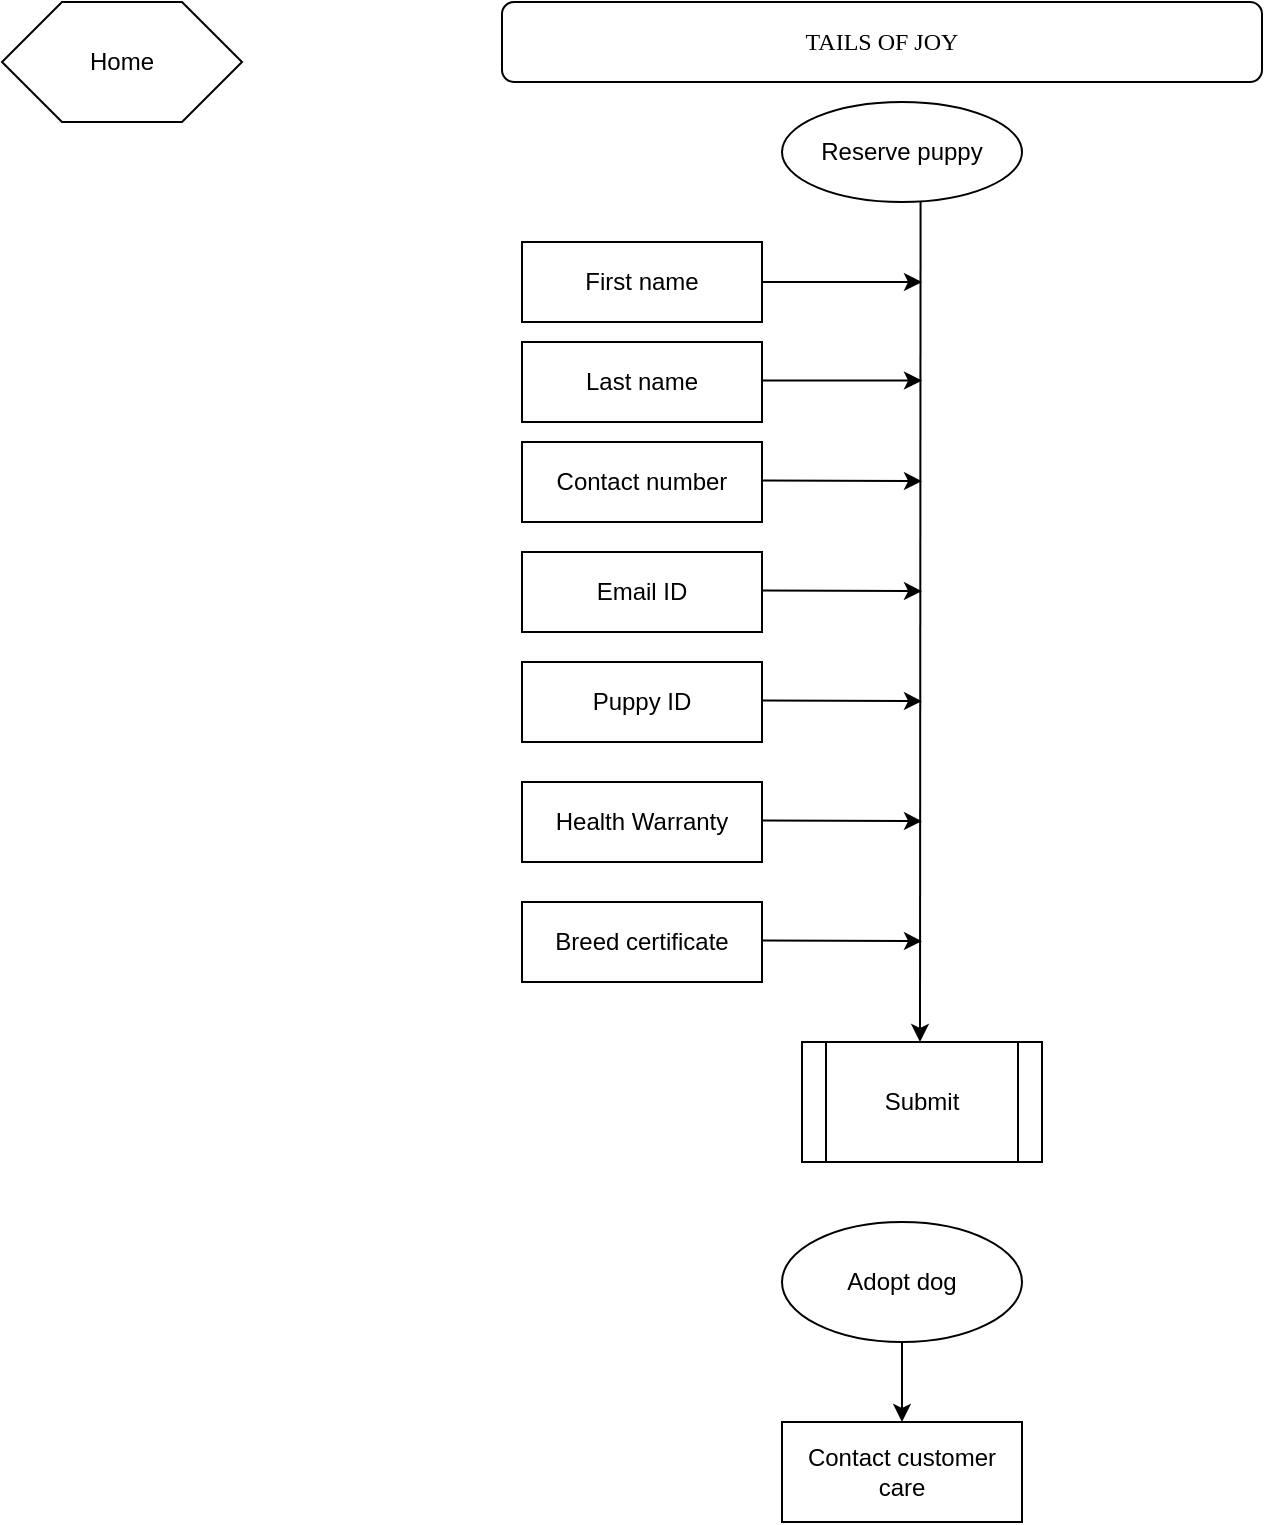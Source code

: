 <mxfile version="13.1.11" type="github"><diagram id="swOb2Tmfn-_yAcligWfi" name="form page"><mxGraphModel dx="1576" dy="670" grid="1" gridSize="10" guides="1" tooltips="1" connect="1" arrows="1" fold="1" page="1" pageScale="1" pageWidth="850" pageHeight="1100" math="0" shadow="0"><root><mxCell id="0"/><mxCell id="1" parent="0"/><mxCell id="YYsPy7Z3CUu-yoOw2eC2-2" value="&lt;font face=&quot;Comic Sans MS&quot;&gt;TAILS OF JOY&lt;/font&gt;" style="rounded=1;whiteSpace=wrap;html=1;align=center;verticalAlign=middle;" vertex="1" parent="1"><mxGeometry x="260" y="20" width="380" height="40" as="geometry"/></mxCell><mxCell id="YYsPy7Z3CUu-yoOw2eC2-7" value="First name" style="rounded=0;whiteSpace=wrap;html=1;align=center;" vertex="1" parent="1"><mxGeometry x="270" y="140" width="120" height="40" as="geometry"/></mxCell><mxCell id="YYsPy7Z3CUu-yoOw2eC2-9" value="Last name" style="rounded=0;whiteSpace=wrap;html=1;align=center;" vertex="1" parent="1"><mxGeometry x="270" y="190" width="120" height="40" as="geometry"/></mxCell><mxCell id="YYsPy7Z3CUu-yoOw2eC2-10" value="Contact number" style="rounded=0;whiteSpace=wrap;html=1;align=center;" vertex="1" parent="1"><mxGeometry x="270" y="240" width="120" height="40" as="geometry"/></mxCell><mxCell id="YYsPy7Z3CUu-yoOw2eC2-11" value="Puppy ID" style="rounded=0;whiteSpace=wrap;html=1;align=center;" vertex="1" parent="1"><mxGeometry x="270" y="350" width="120" height="40" as="geometry"/></mxCell><mxCell id="YYsPy7Z3CUu-yoOw2eC2-12" value="Email ID" style="rounded=0;whiteSpace=wrap;html=1;align=center;" vertex="1" parent="1"><mxGeometry x="270" y="295" width="120" height="40" as="geometry"/></mxCell><mxCell id="YYsPy7Z3CUu-yoOw2eC2-17" value="Health Warranty" style="rounded=0;whiteSpace=wrap;html=1;align=center;" vertex="1" parent="1"><mxGeometry x="270" y="410" width="120" height="40" as="geometry"/></mxCell><mxCell id="YYsPy7Z3CUu-yoOw2eC2-18" value="Breed certificate" style="rounded=0;whiteSpace=wrap;html=1;align=center;" vertex="1" parent="1"><mxGeometry x="270" y="470" width="120" height="40" as="geometry"/></mxCell><mxCell id="YYsPy7Z3CUu-yoOw2eC2-22" value="Reserve puppy" style="ellipse;whiteSpace=wrap;html=1;align=center;" vertex="1" parent="1"><mxGeometry x="400" y="70" width="120" height="50" as="geometry"/></mxCell><mxCell id="YYsPy7Z3CUu-yoOw2eC2-25" value="Adopt dog" style="ellipse;whiteSpace=wrap;html=1;align=center;" vertex="1" parent="1"><mxGeometry x="400" y="630" width="120" height="60" as="geometry"/></mxCell><mxCell id="YYsPy7Z3CUu-yoOw2eC2-39" value="" style="endArrow=classic;html=1;" edge="1" parent="1"><mxGeometry width="50" height="50" relative="1" as="geometry"><mxPoint x="469.29" y="120" as="sourcePoint"/><mxPoint x="469" y="540" as="targetPoint"/></mxGeometry></mxCell><mxCell id="YYsPy7Z3CUu-yoOw2eC2-41" value="Submit" style="shape=process;whiteSpace=wrap;html=1;backgroundOutline=1;align=center;" vertex="1" parent="1"><mxGeometry x="410" y="540" width="120" height="60" as="geometry"/></mxCell><mxCell id="YYsPy7Z3CUu-yoOw2eC2-42" value="" style="endArrow=classic;html=1;exitX=1;exitY=0.5;exitDx=0;exitDy=0;" edge="1" parent="1" source="YYsPy7Z3CUu-yoOw2eC2-7"><mxGeometry width="50" height="50" relative="1" as="geometry"><mxPoint x="460" y="350" as="sourcePoint"/><mxPoint x="470" y="160" as="targetPoint"/></mxGeometry></mxCell><mxCell id="YYsPy7Z3CUu-yoOw2eC2-43" value="" style="endArrow=classic;html=1;exitX=1;exitY=0.5;exitDx=0;exitDy=0;" edge="1" parent="1"><mxGeometry width="50" height="50" relative="1" as="geometry"><mxPoint x="390.0" y="209.29" as="sourcePoint"/><mxPoint x="470.0" y="209.29" as="targetPoint"/></mxGeometry></mxCell><mxCell id="YYsPy7Z3CUu-yoOw2eC2-44" value="" style="endArrow=classic;html=1;" edge="1" parent="1"><mxGeometry width="50" height="50" relative="1" as="geometry"><mxPoint x="390" y="259.29" as="sourcePoint"/><mxPoint x="470" y="259.58" as="targetPoint"/></mxGeometry></mxCell><mxCell id="YYsPy7Z3CUu-yoOw2eC2-45" value="" style="endArrow=classic;html=1;" edge="1" parent="1"><mxGeometry width="50" height="50" relative="1" as="geometry"><mxPoint x="390.0" y="314.29" as="sourcePoint"/><mxPoint x="470.0" y="314.58" as="targetPoint"/></mxGeometry></mxCell><mxCell id="YYsPy7Z3CUu-yoOw2eC2-46" value="" style="endArrow=classic;html=1;" edge="1" parent="1"><mxGeometry width="50" height="50" relative="1" as="geometry"><mxPoint x="390.0" y="369.29" as="sourcePoint"/><mxPoint x="470.0" y="369.58" as="targetPoint"/></mxGeometry></mxCell><mxCell id="YYsPy7Z3CUu-yoOw2eC2-47" value="" style="endArrow=classic;html=1;" edge="1" parent="1"><mxGeometry width="50" height="50" relative="1" as="geometry"><mxPoint x="390.0" y="429.29" as="sourcePoint"/><mxPoint x="470.0" y="429.58" as="targetPoint"/></mxGeometry></mxCell><mxCell id="YYsPy7Z3CUu-yoOw2eC2-50" value="" style="endArrow=classic;html=1;" edge="1" parent="1"><mxGeometry width="50" height="50" relative="1" as="geometry"><mxPoint x="390.0" y="489.29" as="sourcePoint"/><mxPoint x="470.0" y="489.58" as="targetPoint"/></mxGeometry></mxCell><mxCell id="YYsPy7Z3CUu-yoOw2eC2-51" value="Contact customer care" style="rounded=0;whiteSpace=wrap;html=1;align=center;" vertex="1" parent="1"><mxGeometry x="400" y="730" width="120" height="50" as="geometry"/></mxCell><mxCell id="YYsPy7Z3CUu-yoOw2eC2-52" value="" style="endArrow=classic;html=1;exitX=0.5;exitY=1;exitDx=0;exitDy=0;" edge="1" parent="1" source="YYsPy7Z3CUu-yoOw2eC2-25" target="YYsPy7Z3CUu-yoOw2eC2-51"><mxGeometry width="50" height="50" relative="1" as="geometry"><mxPoint x="460" y="920" as="sourcePoint"/><mxPoint x="510" y="870" as="targetPoint"/></mxGeometry></mxCell><mxCell id="YYsPy7Z3CUu-yoOw2eC2-53" value="Home" style="shape=hexagon;perimeter=hexagonPerimeter2;whiteSpace=wrap;html=1;align=center;" vertex="1" parent="1"><mxGeometry x="10" y="20" width="120" height="60" as="geometry"/></mxCell></root></mxGraphModel></diagram></mxfile>